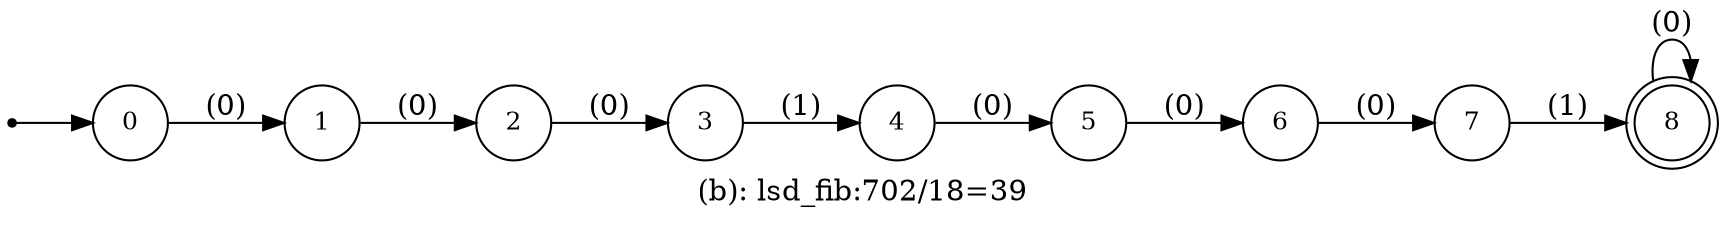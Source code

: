 digraph G {
label = "(b): lsd_fib:702/18=39";
rankdir = LR;
node [shape = circle, label="0", fontsize=12]0;
node [shape = circle, label="1", fontsize=12]1;
node [shape = circle, label="2", fontsize=12]2;
node [shape = circle, label="3", fontsize=12]3;
node [shape = circle, label="4", fontsize=12]4;
node [shape = circle, label="5", fontsize=12]5;
node [shape = circle, label="6", fontsize=12]6;
node [shape = circle, label="7", fontsize=12]7;
node [shape = doublecircle, label="8", fontsize=12]8;
node [shape = point ]; qi
qi ->0;
0 -> 1[ label = "(0)"];
1 -> 2[ label = "(0)"];
2 -> 3[ label = "(0)"];
3 -> 4[ label = "(1)"];
4 -> 5[ label = "(0)"];
5 -> 6[ label = "(0)"];
6 -> 7[ label = "(0)"];
7 -> 8[ label = "(1)"];
8 -> 8[ label = "(0)"];
}
